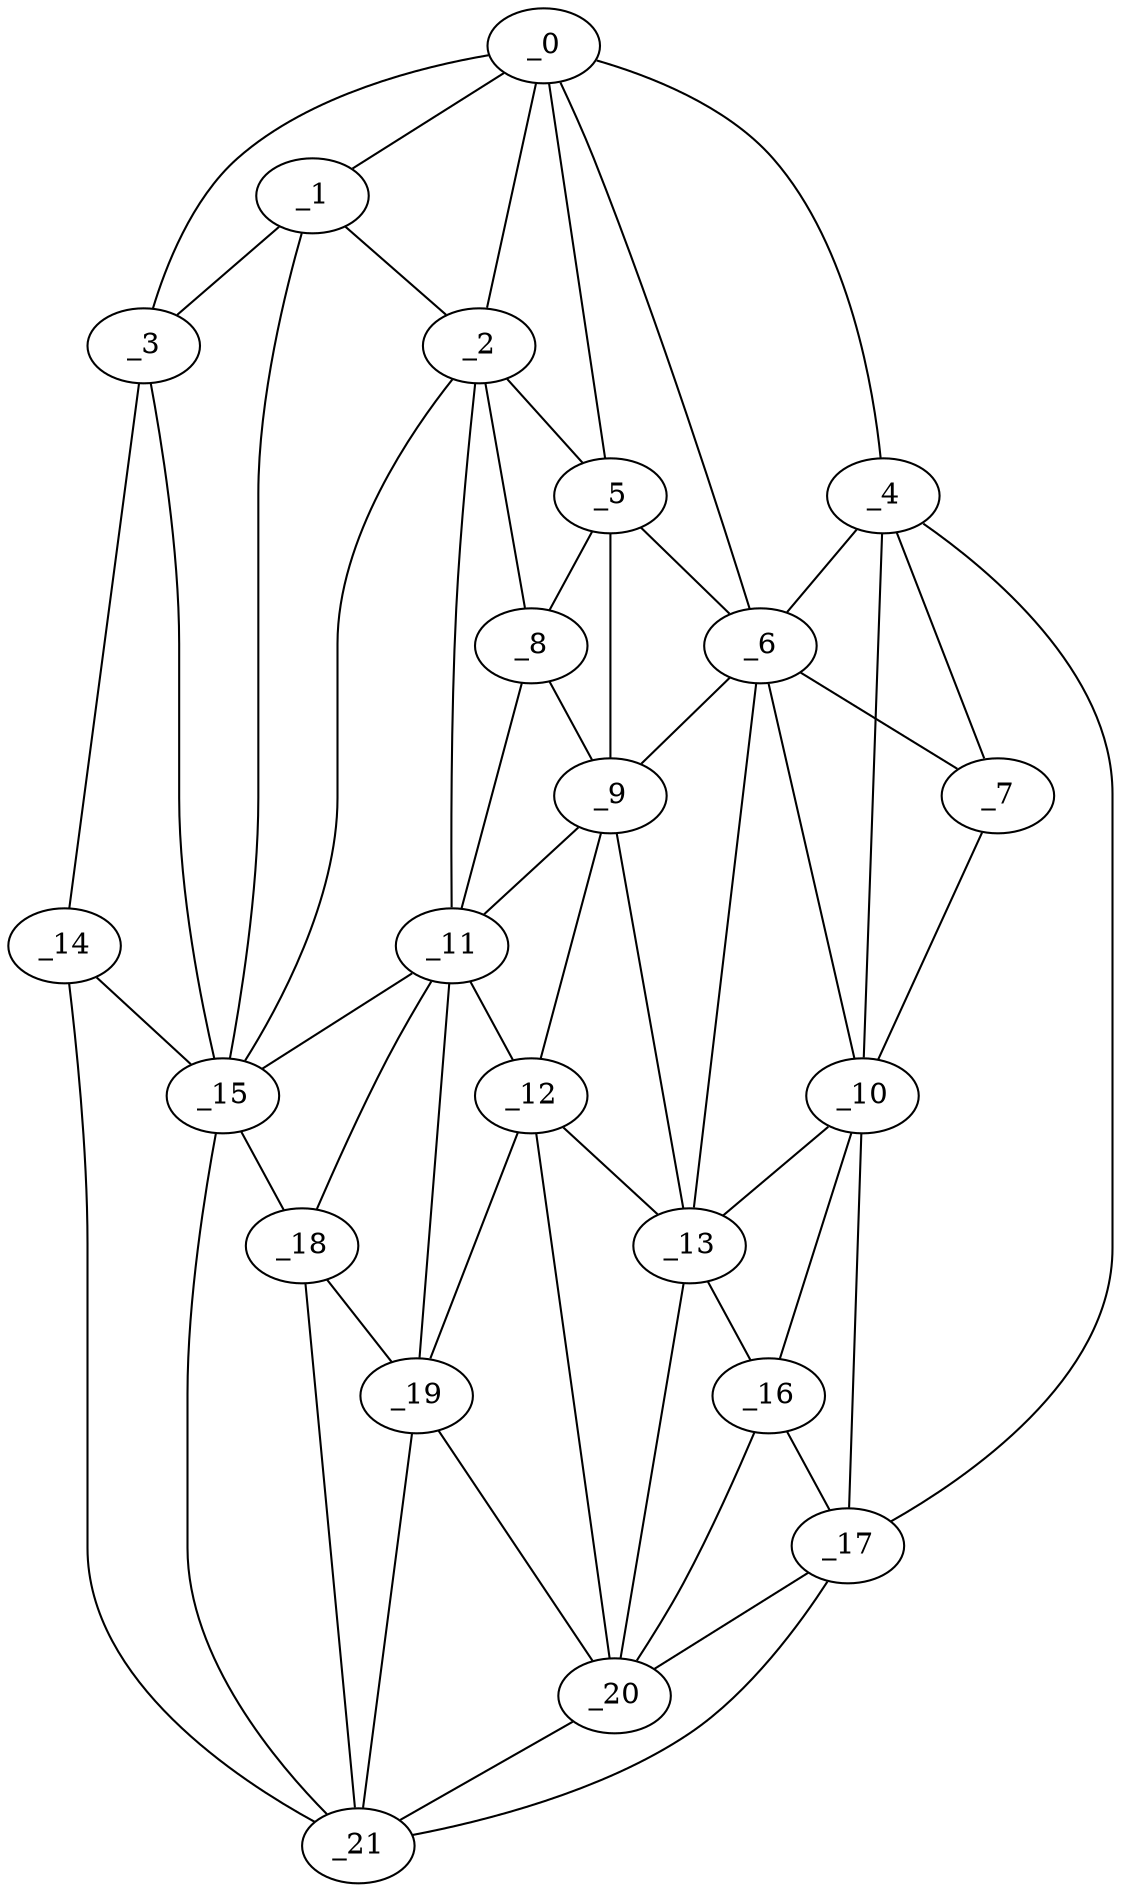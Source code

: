 graph "obj92__115.gxl" {
	_0	 [x=40,
		y=40];
	_1	 [x=46,
		y=34];
	_0 -- _1	 [valence=1];
	_2	 [x=49,
		y=54];
	_0 -- _2	 [valence=2];
	_3	 [x=50,
		y=7];
	_0 -- _3	 [valence=1];
	_4	 [x=50,
		y=124];
	_0 -- _4	 [valence=1];
	_5	 [x=53,
		y=82];
	_0 -- _5	 [valence=2];
	_6	 [x=53,
		y=95];
	_0 -- _6	 [valence=2];
	_1 -- _2	 [valence=2];
	_1 -- _3	 [valence=1];
	_15	 [x=83,
		y=33];
	_1 -- _15	 [valence=2];
	_2 -- _5	 [valence=2];
	_8	 [x=54,
		y=70];
	_2 -- _8	 [valence=2];
	_11	 [x=68,
		y=68];
	_2 -- _11	 [valence=2];
	_2 -- _15	 [valence=2];
	_14	 [x=80,
		y=7];
	_3 -- _14	 [valence=1];
	_3 -- _15	 [valence=2];
	_4 -- _6	 [valence=2];
	_7	 [x=53,
		y=113];
	_4 -- _7	 [valence=1];
	_10	 [x=67,
		y=113];
	_4 -- _10	 [valence=2];
	_17	 [x=88,
		y=119];
	_4 -- _17	 [valence=1];
	_5 -- _6	 [valence=2];
	_5 -- _8	 [valence=1];
	_9	 [x=65,
		y=82];
	_5 -- _9	 [valence=2];
	_6 -- _7	 [valence=2];
	_6 -- _9	 [valence=1];
	_6 -- _10	 [valence=2];
	_13	 [x=69,
		y=96];
	_6 -- _13	 [valence=2];
	_7 -- _10	 [valence=2];
	_8 -- _9	 [valence=2];
	_8 -- _11	 [valence=1];
	_9 -- _11	 [valence=2];
	_12	 [x=69,
		y=82];
	_9 -- _12	 [valence=2];
	_9 -- _13	 [valence=1];
	_10 -- _13	 [valence=1];
	_16	 [x=87,
		y=107];
	_10 -- _16	 [valence=2];
	_10 -- _17	 [valence=1];
	_11 -- _12	 [valence=2];
	_11 -- _15	 [valence=2];
	_18	 [x=89,
		y=55];
	_11 -- _18	 [valence=2];
	_19	 [x=89,
		y=72];
	_11 -- _19	 [valence=2];
	_12 -- _13	 [valence=2];
	_12 -- _19	 [valence=2];
	_20	 [x=89,
		y=79];
	_12 -- _20	 [valence=1];
	_13 -- _16	 [valence=2];
	_13 -- _20	 [valence=2];
	_14 -- _15	 [valence=2];
	_21	 [x=90,
		y=40];
	_14 -- _21	 [valence=1];
	_15 -- _18	 [valence=1];
	_15 -- _21	 [valence=2];
	_16 -- _17	 [valence=1];
	_16 -- _20	 [valence=1];
	_17 -- _20	 [valence=2];
	_17 -- _21	 [valence=1];
	_18 -- _19	 [valence=2];
	_18 -- _21	 [valence=1];
	_19 -- _20	 [valence=1];
	_19 -- _21	 [valence=2];
	_20 -- _21	 [valence=1];
}
